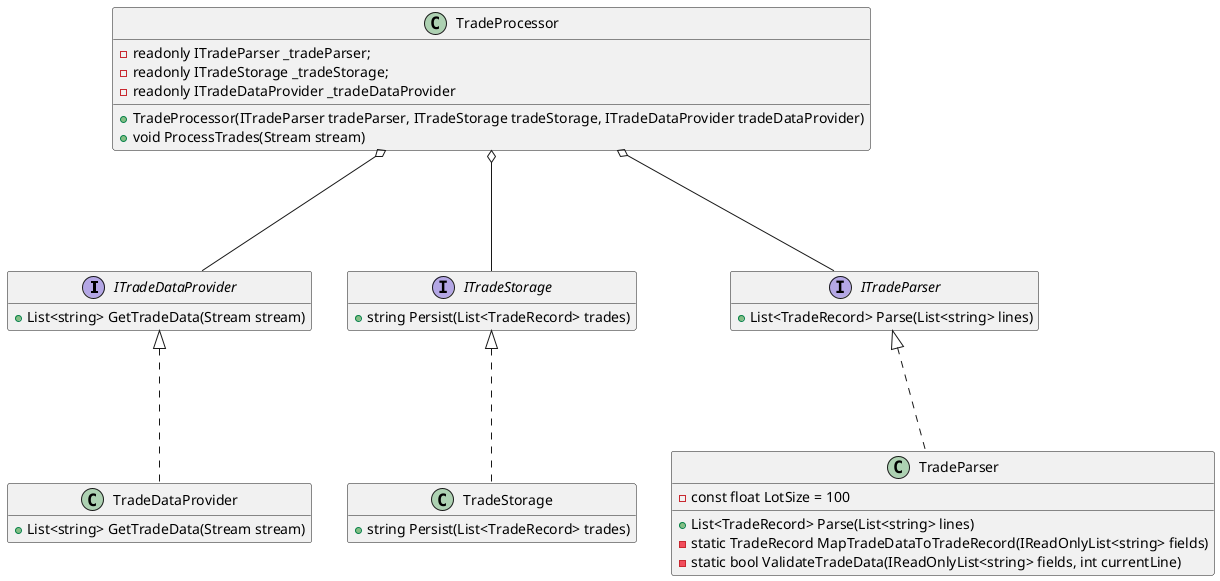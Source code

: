 ﻿@startuml
hide empty members
interface ITradeDataProvider{
+ List<string> GetTradeData(Stream stream)
}
interface ITradeParser
{
 + List<TradeRecord> Parse(List<string> lines)
}
interface ITradeStorage
{
  + string Persist(List<TradeRecord> trades)
}

class TradeStorage {
+ string Persist(List<TradeRecord> trades)
}

class TradeDataProvider {
+ List<string> GetTradeData(Stream stream)
}
class TradeParser {
- const float LotSize = 100
+ List<TradeRecord> Parse(List<string> lines)
- static TradeRecord MapTradeDataToTradeRecord(IReadOnlyList<string> fields)
- static bool ValidateTradeData(IReadOnlyList<string> fields, int currentLine)
}

class TradeProcessor {
 - readonly ITradeParser _tradeParser;
 - readonly ITradeStorage _tradeStorage;
 - readonly ITradeDataProvider _tradeDataProvider
 + TradeProcessor(ITradeParser tradeParser, ITradeStorage tradeStorage, ITradeDataProvider tradeDataProvider)
 + void ProcessTrades(Stream stream)
}

TradeProcessor o---ITradeParser
TradeProcessor o---ITradeDataProvider
TradeProcessor o---ITradeStorage

TradeParser ...up|> ITradeParser
TradeStorage ...up|> ITradeStorage
TradeDataProvider ...up|> ITradeDataProvider

@enduml
